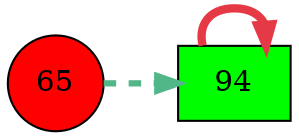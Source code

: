 digraph G{
rankdir=LR;
65 [style=filled, shape=circle, fillcolor="#fe0000", label="65"];
94 [style=filled, shape=box, fillcolor="#00fe00", label="94"];
94 -> 94 [color="#e63946",penwidth=4.00];
65 -> 94 [color="#52b788",style=dashed,penwidth=3.00];
}